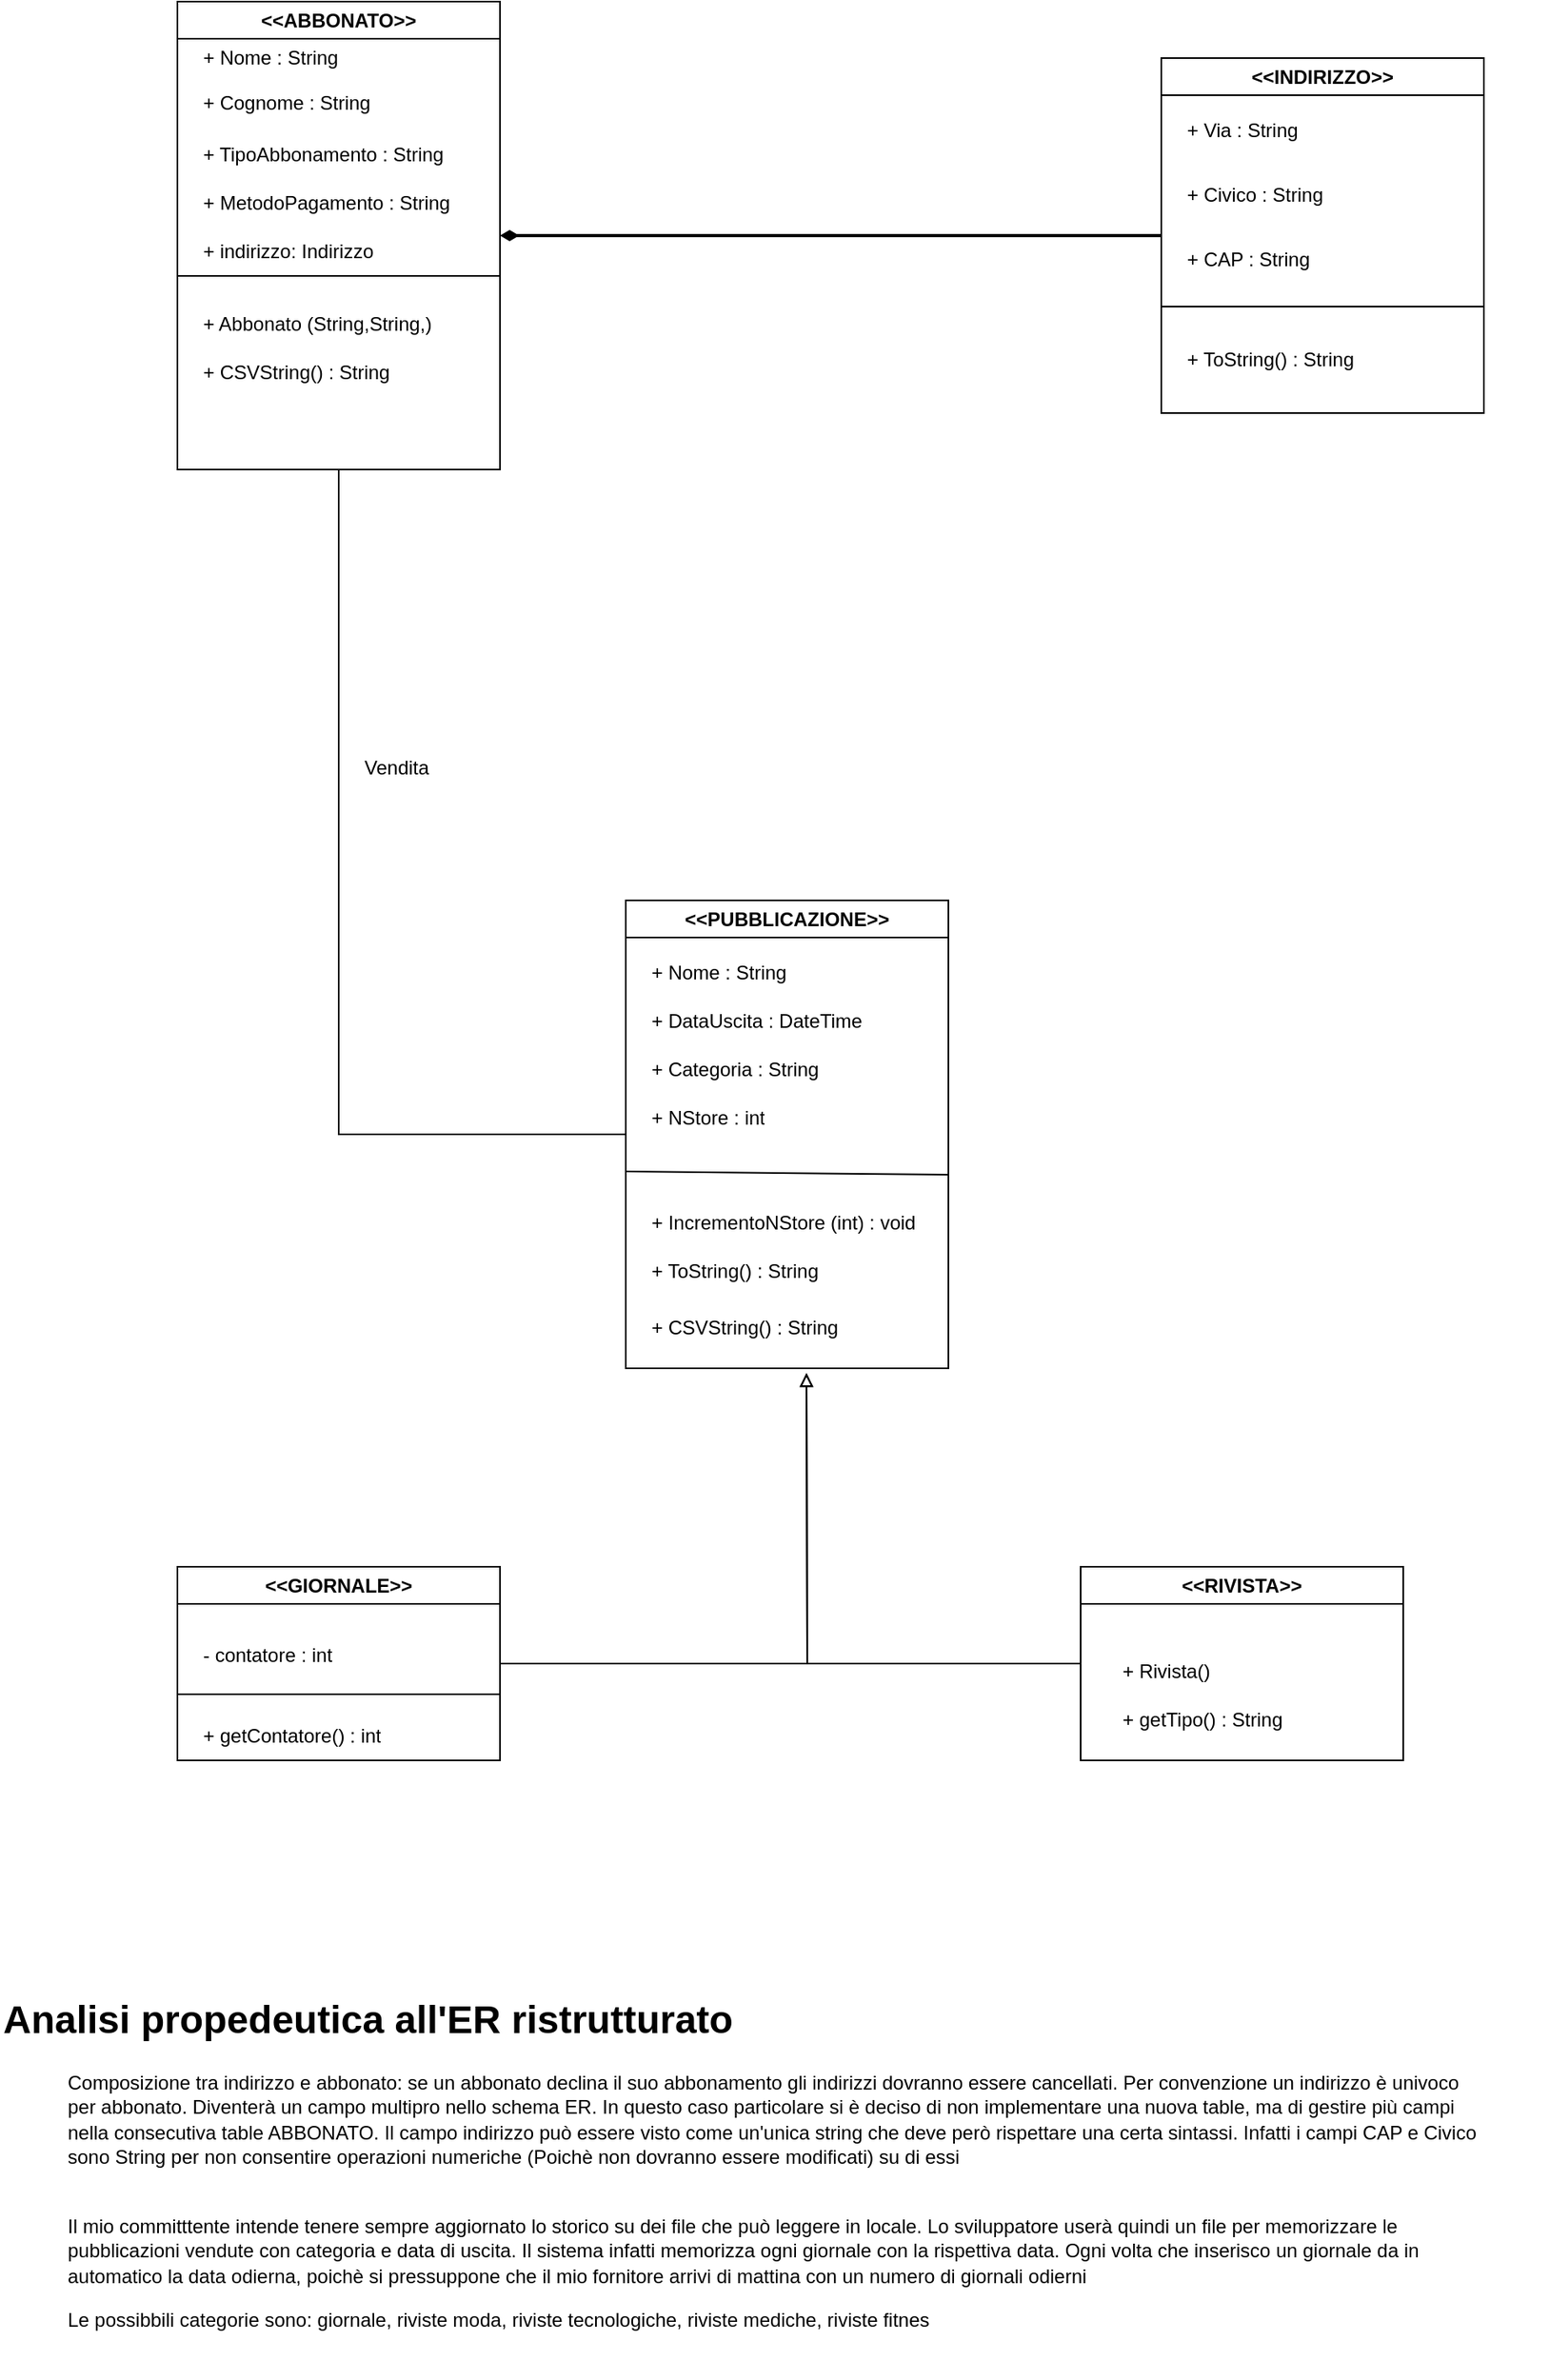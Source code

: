 <mxfile version="24.1.0" type="device">
  <diagram name="Pagina-1" id="cK8NzVJU3EjsYWCqV-qs">
    <mxGraphModel dx="1436" dy="614" grid="1" gridSize="10" guides="1" tooltips="1" connect="1" arrows="1" fold="1" page="0" pageScale="1" pageWidth="827" pageHeight="1169" background="none" math="0" shadow="0">
      <root>
        <mxCell id="0" />
        <mxCell id="1" parent="0" />
        <mxCell id="4XTC3zqPUkD_6Mw2y0kQ-6" value="+ MetodoPagamento : String" style="text;strokeColor=none;fillColor=none;align=left;verticalAlign=middle;spacingLeft=4;spacingRight=4;overflow=hidden;points=[[0,0.5],[1,0.5]];portConstraint=eastwest;rotatable=0;whiteSpace=wrap;html=1;" parent="1" vertex="1">
          <mxGeometry x="50" y="140" width="170" height="30" as="geometry" />
        </mxCell>
        <mxCell id="4XTC3zqPUkD_6Mw2y0kQ-7" value="+ Cognome : String" style="text;strokeColor=none;fillColor=none;align=left;verticalAlign=middle;spacingLeft=4;spacingRight=4;overflow=hidden;points=[[0,0.5],[1,0.5]];portConstraint=eastwest;rotatable=0;whiteSpace=wrap;html=1;" parent="1" vertex="1">
          <mxGeometry x="50" y="78" width="140" height="30" as="geometry" />
        </mxCell>
        <mxCell id="4XTC3zqPUkD_6Mw2y0kQ-10" value="+ TipoAbbonamento : String" style="text;strokeColor=none;fillColor=none;align=left;verticalAlign=middle;spacingLeft=4;spacingRight=4;overflow=hidden;points=[[0,0.5],[1,0.5]];portConstraint=eastwest;rotatable=0;whiteSpace=wrap;html=1;" parent="1" vertex="1">
          <mxGeometry x="50" y="110" width="190" height="30" as="geometry" />
        </mxCell>
        <mxCell id="4XTC3zqPUkD_6Mw2y0kQ-25" value="&amp;lt;&amp;lt;ABBONATO&amp;gt;&amp;gt;" style="swimlane;whiteSpace=wrap;html=1;" parent="1" vertex="1">
          <mxGeometry x="40" y="30" width="200" height="290" as="geometry">
            <mxRectangle x="40" y="30" width="140" height="30" as="alternateBounds" />
          </mxGeometry>
        </mxCell>
        <mxCell id="4XTC3zqPUkD_6Mw2y0kQ-23" value="" style="endArrow=none;html=1;rounded=0;" parent="4XTC3zqPUkD_6Mw2y0kQ-25" edge="1">
          <mxGeometry width="50" height="50" relative="1" as="geometry">
            <mxPoint y="170" as="sourcePoint" />
            <mxPoint x="200" y="170" as="targetPoint" />
          </mxGeometry>
        </mxCell>
        <mxCell id="4XTC3zqPUkD_6Mw2y0kQ-9" value="+ Abbonato (String,String,)" style="text;strokeColor=none;fillColor=none;align=left;verticalAlign=middle;spacingLeft=4;spacingRight=4;overflow=hidden;points=[[0,0.5],[1,0.5]];portConstraint=eastwest;rotatable=0;whiteSpace=wrap;html=1;" parent="4XTC3zqPUkD_6Mw2y0kQ-25" vertex="1">
          <mxGeometry x="10" y="185" width="180" height="30" as="geometry" />
        </mxCell>
        <mxCell id="4XTC3zqPUkD_6Mw2y0kQ-27" value="+ CSVString() : String" style="text;strokeColor=none;fillColor=none;align=left;verticalAlign=middle;spacingLeft=4;spacingRight=4;overflow=hidden;points=[[0,0.5],[1,0.5]];portConstraint=eastwest;rotatable=0;whiteSpace=wrap;html=1;" parent="4XTC3zqPUkD_6Mw2y0kQ-25" vertex="1">
          <mxGeometry x="10" y="215" width="140" height="30" as="geometry" />
        </mxCell>
        <mxCell id="4XTC3zqPUkD_6Mw2y0kQ-29" value="+ indirizzo: Indirizzo" style="text;strokeColor=none;fillColor=none;align=left;verticalAlign=middle;spacingLeft=4;spacingRight=4;overflow=hidden;points=[[0,0.5],[1,0.5]];portConstraint=eastwest;rotatable=0;whiteSpace=wrap;html=1;" parent="4XTC3zqPUkD_6Mw2y0kQ-25" vertex="1">
          <mxGeometry x="10" y="140" width="140" height="30" as="geometry" />
        </mxCell>
        <mxCell id="4XTC3zqPUkD_6Mw2y0kQ-5" value="+ Nome : String" style="text;strokeColor=none;fillColor=none;align=left;verticalAlign=middle;spacingLeft=4;spacingRight=4;overflow=hidden;points=[[0,0.5],[1,0.5]];portConstraint=eastwest;rotatable=0;whiteSpace=wrap;html=1;" parent="1" vertex="1">
          <mxGeometry x="50" y="50" width="140" height="30" as="geometry" />
        </mxCell>
        <mxCell id="4XTC3zqPUkD_6Mw2y0kQ-59" style="edgeStyle=orthogonalEdgeStyle;rounded=0;hachureGap=4;orthogonalLoop=1;jettySize=auto;html=1;fontFamily=Architects Daughter;fontSource=https%3A%2F%2Ffonts.googleapis.com%2Fcss%3Ffamily%3DArchitects%2BDaughter;endArrow=block;endFill=0;" parent="1" source="4XTC3zqPUkD_6Mw2y0kQ-31" edge="1">
          <mxGeometry relative="1" as="geometry">
            <mxPoint x="430" y="880" as="targetPoint" />
          </mxGeometry>
        </mxCell>
        <mxCell id="4XTC3zqPUkD_6Mw2y0kQ-31" value="&amp;lt;&amp;lt;GIORNALE&amp;gt;&amp;gt;" style="swimlane;whiteSpace=wrap;html=1;" parent="1" vertex="1">
          <mxGeometry x="40" y="1000" width="200" height="120" as="geometry">
            <mxRectangle x="40" y="30" width="140" height="30" as="alternateBounds" />
          </mxGeometry>
        </mxCell>
        <mxCell id="4XTC3zqPUkD_6Mw2y0kQ-32" value="" style="endArrow=none;html=1;rounded=0;" parent="4XTC3zqPUkD_6Mw2y0kQ-31" edge="1">
          <mxGeometry width="50" height="50" relative="1" as="geometry">
            <mxPoint y="79" as="sourcePoint" />
            <mxPoint x="200" y="79" as="targetPoint" />
            <Array as="points">
              <mxPoint x="95" y="79" />
            </Array>
          </mxGeometry>
        </mxCell>
        <mxCell id="4XTC3zqPUkD_6Mw2y0kQ-33" value="+ getContatore() : int" style="text;strokeColor=none;fillColor=none;align=left;verticalAlign=middle;spacingLeft=4;spacingRight=4;overflow=hidden;points=[[0,0.5],[1,0.5]];portConstraint=eastwest;rotatable=0;whiteSpace=wrap;html=1;" parent="4XTC3zqPUkD_6Mw2y0kQ-31" vertex="1">
          <mxGeometry x="10" y="90" width="180" height="30" as="geometry" />
        </mxCell>
        <mxCell id="4XTC3zqPUkD_6Mw2y0kQ-35" value="- contatore : int&amp;nbsp;" style="text;strokeColor=none;fillColor=none;align=left;verticalAlign=middle;spacingLeft=4;spacingRight=4;overflow=hidden;points=[[0,0.5],[1,0.5]];portConstraint=eastwest;rotatable=0;whiteSpace=wrap;html=1;" parent="4XTC3zqPUkD_6Mw2y0kQ-31" vertex="1">
          <mxGeometry x="10" y="40" width="140" height="30" as="geometry" />
        </mxCell>
        <mxCell id="4XTC3zqPUkD_6Mw2y0kQ-36" value="&amp;lt;&amp;lt;PUBBLICAZIONE&amp;gt;&amp;gt;" style="swimlane;whiteSpace=wrap;html=1;" parent="1" vertex="1">
          <mxGeometry x="318" y="587" width="200" height="290" as="geometry">
            <mxRectangle x="580" y="30" width="140" height="30" as="alternateBounds" />
          </mxGeometry>
        </mxCell>
        <mxCell id="4XTC3zqPUkD_6Mw2y0kQ-37" value="" style="endArrow=none;html=1;rounded=0;" parent="4XTC3zqPUkD_6Mw2y0kQ-36" edge="1">
          <mxGeometry width="50" height="50" relative="1" as="geometry">
            <mxPoint y="168" as="sourcePoint" />
            <mxPoint x="200" y="170" as="targetPoint" />
          </mxGeometry>
        </mxCell>
        <mxCell id="4XTC3zqPUkD_6Mw2y0kQ-38" value="+ IncrementoNStore (int) : void" style="text;strokeColor=none;fillColor=none;align=left;verticalAlign=middle;spacingLeft=4;spacingRight=4;overflow=hidden;points=[[0,0.5],[1,0.5]];portConstraint=eastwest;rotatable=0;whiteSpace=wrap;html=1;" parent="4XTC3zqPUkD_6Mw2y0kQ-36" vertex="1">
          <mxGeometry x="10" y="185" width="180" height="30" as="geometry" />
        </mxCell>
        <mxCell id="4XTC3zqPUkD_6Mw2y0kQ-39" value="+ ToString() : String&lt;span style=&quot;color: rgba(0, 0, 0, 0); font-family: monospace; font-size: 0px; text-wrap: nowrap;&quot;&gt;%3CmxGraphModel%3E%3Croot%3E%3CmxCell%20id%3D%220%22%2F%3E%3CmxCell%20id%3D%221%22%20parent%3D%220%22%2F%3E%3CmxCell%20id%3D%222%22%20value%3D%22%2B%20Categoria%20%3A%20String%26lt%3Bspan%20style%3D%26quot%3Bcolor%3A%20rgba(0%2C%200%2C%200%2C%200)%3B%20font-family%3A%20monospace%3B%20font-size%3A%200px%3B%20text-wrap%3A%20nowrap%3B%26quot%3B%26gt%3B%253CmxGraphModel%253E%253Croot%253E%253CmxCell%2520id%253D%25220%2522%252F%253E%253CmxCell%2520id%253D%25221%2522%2520parent%253D%25220%2522%252F%253E%253CmxCell%2520id%253D%25222%2522%2520value%253D%2522%252B%2520indirizzo%253A%2520Indirizzo%2522%2520style%253D%2522text%253BstrokeColor%253Dnone%253BfillColor%253Dnone%253Balign%253Dleft%253BverticalAlign%253Dmiddle%253BspacingLeft%253D4%253BspacingRight%253D4%253Boverflow%253Dhidden%253Bpoints%253D%255B%255B0%252C0.5%255D%252C%255B1%252C0.5%255D%255D%253BportConstraint%253Deastwest%253Brotatable%253D0%253BwhiteSpace%253Dwrap%253Bhtml%253D1%253B%2522%2520vertex%253D%25221%2522%2520parent%253D%25221%2522%253E%253CmxGeometry%2520x%253D%2522590%2522%2520y%253D%2522170%2522%2520width%253D%2522140%2522%2520height%253D%252230%2522%2520as%253D%2522geometry%2522%252F%253E%253C%252FmxCell%253E%253C%252Froot%253E%253C%252FmxGraphModel%253E%26lt%3B%2Fspan%26gt%3B%22%20style%3D%22text%3BstrokeColor%3Dnone%3BfillColor%3Dnone%3Balign%3Dleft%3BverticalAlign%3Dmiddle%3BspacingLeft%3D4%3BspacingRight%3D4%3Boverflow%3Dhidden%3Bpoints%3D%5B%5B0%2C0.5%5D%2C%5B1%2C0.5%5D%5D%3BportConstraint%3Deastwest%3Brotatable%3D0%3BwhiteSpace%3Dwrap%3Bhtml%3D1%3B%22%20vertex%3D%221%22%20parent%3D%221%22%3E%3CmxGeometry%20x%3D%22590%22%20y%3D%22150%22%20width%3D%22140%22%20height%3D%2230%22%20as%3D%22geometry%22%2F%3E%3C%2FmxCell%3E%3C%2Froot%3E%3C%2FmxGraphModel%3E&lt;/span&gt;&lt;span style=&quot;color: rgba(0, 0, 0, 0); font-family: monospace; font-size: 0px; text-wrap: nowrap;&quot;&gt;%3CmxGraphModel%3E%3Croot%3E%3CmxCell%20id%3D%220%22%2F%3E%3CmxCell%20id%3D%221%22%20parent%3D%220%22%2F%3E%3CmxCell%20id%3D%222%22%20value%3D%22%2B%20Categoria%20%3A%20String%26lt%3Bspan%20style%3D%26quot%3Bcolor%3A%20rgba(0%2C%200%2C%200%2C%200)%3B%20font-family%3A%20monospace%3B%20font-size%3A%200px%3B%20text-wrap%3A%20nowrap%3B%26quot%3B%26gt%3B%253CmxGraphModel%253E%253Croot%253E%253CmxCell%2520id%253D%25220%2522%252F%253E%253CmxCell%2520id%253D%25221%2522%2520parent%253D%25220%2522%252F%253E%253CmxCell%2520id%253D%25222%2522%2520value%253D%2522%252B%2520indirizzo%253A%2520Indirizzo%2522%2520style%253D%2522text%253BstrokeColor%253Dnone%253BfillColor%253Dnone%253Balign%253Dleft%253BverticalAlign%253Dmiddle%253BspacingLeft%253D4%253BspacingRight%253D4%253Boverflow%253Dhidden%253Bpoints%253D%255B%255B0%252C0.5%255D%252C%255B1%252C0.5%255D%255D%253BportConstraint%253Deastwest%253Brotatable%253D0%253BwhiteSpace%253Dwrap%253Bhtml%253D1%253B%2522%2520vertex%253D%25221%2522%2520parent%253D%25221%2522%253E%253CmxGeometry%2520x%253D%2522590%2522%2520y%253D%2522170%2522%2520width%253D%2522140%2522%2520height%253D%252230%2522%2520as%253D%2522geometry%2522%252F%253E%253C%252FmxCell%253E%253C%252Froot%253E%253C%252FmxGraphModel%253E%26lt%3B%2Fspan%26gt%3B%22%20style%3D%22text%3BstrokeColor%3Dnone%3BfillColor%3Dnone%3Balign%3Dleft%3BverticalAlign%3Dmiddle%3BspacingLeft%3D4%3BspacingRight%3D4%3Boverflow%3Dhidden%3Bpoints%3D%5B%5B0%2C0.5%5D%2C%5B1%2C0.5%5D%5D%3BportConstraint%3Deastwest%3Brotatable%3D0%3BwhiteSpace%3Dwrap%3Bhtml%3D1%3B%22%20vertex%3D%221%22%20parent%3D%221%22%3E%3CmxGeometry%20x%3D%22590%22%20y%3D%22150%22%20width%3D%22140%22%20height%3D%2230%22%20as%3D%22geometry%22%2F%3E%3C%2FmxCell%3E%3C%2Froot%3E%3C%2FmxGraphModel%3E&lt;/span&gt;" style="text;strokeColor=none;fillColor=none;align=left;verticalAlign=middle;spacingLeft=4;spacingRight=4;overflow=hidden;points=[[0,0.5],[1,0.5]];portConstraint=eastwest;rotatable=0;whiteSpace=wrap;html=1;" parent="4XTC3zqPUkD_6Mw2y0kQ-36" vertex="1">
          <mxGeometry x="10" y="215" width="140" height="30" as="geometry" />
        </mxCell>
        <mxCell id="4XTC3zqPUkD_6Mw2y0kQ-40" value="+ NStore : int" style="text;strokeColor=none;fillColor=none;align=left;verticalAlign=middle;spacingLeft=4;spacingRight=4;overflow=hidden;points=[[0,0.5],[1,0.5]];portConstraint=eastwest;rotatable=0;whiteSpace=wrap;html=1;" parent="4XTC3zqPUkD_6Mw2y0kQ-36" vertex="1">
          <mxGeometry x="10" y="120" width="140" height="30" as="geometry" />
        </mxCell>
        <mxCell id="4XTC3zqPUkD_6Mw2y0kQ-41" value="+ Nome : String" style="text;strokeColor=none;fillColor=none;align=left;verticalAlign=middle;spacingLeft=4;spacingRight=4;overflow=hidden;points=[[0,0.5],[1,0.5]];portConstraint=eastwest;rotatable=0;whiteSpace=wrap;html=1;" parent="4XTC3zqPUkD_6Mw2y0kQ-36" vertex="1">
          <mxGeometry x="10" y="30" width="140" height="30" as="geometry" />
        </mxCell>
        <mxCell id="4XTC3zqPUkD_6Mw2y0kQ-42" value="+ DataUscita : DateTime" style="text;strokeColor=none;fillColor=none;align=left;verticalAlign=middle;spacingLeft=4;spacingRight=4;overflow=hidden;points=[[0,0.5],[1,0.5]];portConstraint=eastwest;rotatable=0;whiteSpace=wrap;html=1;" parent="4XTC3zqPUkD_6Mw2y0kQ-36" vertex="1">
          <mxGeometry x="10" y="60" width="160" height="30" as="geometry" />
        </mxCell>
        <mxCell id="4XTC3zqPUkD_6Mw2y0kQ-43" value="+ Categoria : String&lt;span style=&quot;color: rgba(0, 0, 0, 0); font-family: monospace; font-size: 0px; text-wrap: nowrap;&quot;&gt;%3CmxGraphModel%3E%3Croot%3E%3CmxCell%20id%3D%220%22%2F%3E%3CmxCell%20id%3D%221%22%20parent%3D%220%22%2F%3E%3CmxCell%20id%3D%222%22%20value%3D%22%2B%20indirizzo%3A%20Indirizzo%22%20style%3D%22text%3BstrokeColor%3Dnone%3BfillColor%3Dnone%3Balign%3Dleft%3BverticalAlign%3Dmiddle%3BspacingLeft%3D4%3BspacingRight%3D4%3Boverflow%3Dhidden%3Bpoints%3D%5B%5B0%2C0.5%5D%2C%5B1%2C0.5%5D%5D%3BportConstraint%3Deastwest%3Brotatable%3D0%3BwhiteSpace%3Dwrap%3Bhtml%3D1%3B%22%20vertex%3D%221%22%20parent%3D%221%22%3E%3CmxGeometry%20x%3D%22590%22%20y%3D%22170%22%20width%3D%22140%22%20height%3D%2230%22%20as%3D%22geometry%22%2F%3E%3C%2FmxCell%3E%3C%2Froot%3E%3C%2FmxGraphModel%3E&lt;/span&gt;" style="text;strokeColor=none;fillColor=none;align=left;verticalAlign=middle;spacingLeft=4;spacingRight=4;overflow=hidden;points=[[0,0.5],[1,0.5]];portConstraint=eastwest;rotatable=0;whiteSpace=wrap;html=1;" parent="4XTC3zqPUkD_6Mw2y0kQ-36" vertex="1">
          <mxGeometry x="10" y="90" width="140" height="30" as="geometry" />
        </mxCell>
        <mxCell id="4XTC3zqPUkD_6Mw2y0kQ-44" value="+ CSVString() : String&amp;nbsp;" style="text;strokeColor=none;fillColor=none;align=left;verticalAlign=middle;spacingLeft=4;spacingRight=4;overflow=hidden;points=[[0,0.5],[1,0.5]];portConstraint=eastwest;rotatable=0;whiteSpace=wrap;html=1;" parent="4XTC3zqPUkD_6Mw2y0kQ-36" vertex="1">
          <mxGeometry x="10" y="250" width="140" height="30" as="geometry" />
        </mxCell>
        <mxCell id="4XTC3zqPUkD_6Mw2y0kQ-60" style="edgeStyle=orthogonalEdgeStyle;rounded=0;hachureGap=4;orthogonalLoop=1;jettySize=auto;html=1;fontFamily=Architects Daughter;fontSource=https%3A%2F%2Ffonts.googleapis.com%2Fcss%3Ffamily%3DArchitects%2BDaughter;endArrow=block;endFill=0;" parent="1" source="4XTC3zqPUkD_6Mw2y0kQ-45" edge="1">
          <mxGeometry relative="1" as="geometry">
            <mxPoint x="430" y="880" as="targetPoint" />
          </mxGeometry>
        </mxCell>
        <mxCell id="4XTC3zqPUkD_6Mw2y0kQ-45" value="&amp;lt;&amp;lt;RIVISTA&amp;gt;&amp;gt;" style="swimlane;whiteSpace=wrap;html=1;" parent="1" vertex="1">
          <mxGeometry x="600" y="1000" width="200" height="120" as="geometry">
            <mxRectangle x="40" y="30" width="140" height="30" as="alternateBounds" />
          </mxGeometry>
        </mxCell>
        <mxCell id="dNoaLZqlvu28VjAThkPU-1" value="+ getTipo() : String&lt;span style=&quot;color: rgba(0, 0, 0, 0); font-family: monospace; font-size: 0px; text-wrap: nowrap;&quot;&gt;%3CmxGraphModel%3E%3Croot%3E%3CmxCell%20id%3D%220%22%2F%3E%3CmxCell%20id%3D%221%22%20parent%3D%220%22%2F%3E%3CmxCell%20id%3D%222%22%20value%3D%22%2B%20getContatore()%20%3A%20int%22%20style%3D%22text%3BstrokeColor%3Dnone%3BfillColor%3Dnone%3Balign%3Dleft%3BverticalAlign%3Dmiddle%3BspacingLeft%3D4%3BspacingRight%3D4%3Boverflow%3Dhidden%3Bpoints%3D%5B%5B0%2C0.5%5D%2C%5B1%2C0.5%5D%5D%3BportConstraint%3Deastwest%3Brotatable%3D0%3BwhiteSpace%3Dwrap%3Bhtml%3D1%3B%22%20vertex%3D%221%22%20parent%3D%221%22%3E%3CmxGeometry%20x%3D%2250%22%20y%3D%221090%22%20width%3D%22180%22%20height%3D%2230%22%20as%3D%22geometry%22%2F%3E%3C%2FmxCell%3E%3C%2Froot%3E%3C%2FmxGraphModel%3E&lt;/span&gt;&lt;span style=&quot;color: rgba(0, 0, 0, 0); font-family: monospace; font-size: 0px; text-wrap: nowrap;&quot;&gt;%3CmxGraphModel%3E%3Croot%3E%3CmxCell%20id%3D%220%22%2F%3E%3CmxCell%20id%3D%221%22%20parent%3D%220%22%2F%3E%3CmxCell%20id%3D%222%22%20value%3D%22%2B%20getContatore()%20%3A%20int%22%20style%3D%22text%3BstrokeColor%3Dnone%3BfillColor%3Dnone%3Balign%3Dleft%3BverticalAlign%3Dmiddle%3BspacingLeft%3D4%3BspacingRight%3D4%3Boverflow%3Dhidden%3Bpoints%3D%5B%5B0%2C0.5%5D%2C%5B1%2C0.5%5D%5D%3BportConstraint%3Deastwest%3Brotatable%3D0%3BwhiteSpace%3Dwrap%3Bhtml%3D1%3B%22%20vertex%3D%221%22%20parent%3D%221%22%3E%3CmxGeometry%20x%3D%2250%22%20y%3D%221090%22%20width%3D%22180%22%20height%3D%2230%22%20as%3D%22geometry%22%2F%3E%3C%2FmxCell%3E%3C%2Froot%3E%3C%2FmxGraphModel%3E&lt;/span&gt;" style="text;strokeColor=none;fillColor=none;align=left;verticalAlign=middle;spacingLeft=4;spacingRight=4;overflow=hidden;points=[[0,0.5],[1,0.5]];portConstraint=eastwest;rotatable=0;whiteSpace=wrap;html=1;" vertex="1" parent="4XTC3zqPUkD_6Mw2y0kQ-45">
          <mxGeometry x="20" y="80" width="180" height="30" as="geometry" />
        </mxCell>
        <mxCell id="dNoaLZqlvu28VjAThkPU-2" value="+ Rivista() &lt;span style=&quot;color: rgba(0, 0, 0, 0); font-family: monospace; font-size: 0px; text-wrap: nowrap;&quot;&gt;%3CmxGraphModel%3E%3Croot%3E%3CmxCell%20id%3D%220%22%2F%3E%3CmxCell%20id%3D%221%22%20parent%3D%220%22%2F%3E%3CmxCell%20id%3D%222%22%20value%3D%22%2B%20getContatore()%20%3A%20int%22%20style%3D%22text%3BstrokeColor%3Dnone%3BfillColor%3Dnone%3Balign%3Dleft%3BverticalAlign%3Dmiddle%3BspacingLeft%3D4%3BspacingRight%3D4%3Boverflow%3Dhidden%3Bpoints%3D%5B%5B0%2C0.5%5D%2C%5B1%2C0.5%5D%5D%3BportConstraint%3Deastwest%3Brotatable%3D0%3BwhiteSpace%3Dwrap%3Bhtml%3D1%3B%22%20vertex%3D%221%22%20parent%3D%221%22%3E%3CmxGeometry%20x%3D%2250%22%20y%3D%221090%22%20width%3D%22180%22%20height%3D%2230%22%20as%3D%22geometry%22%2F%3E%3C%2FmxCell%3E%3C%2Froot%3E%3C%2FmxGraphModel%3E&lt;/span&gt;&lt;span style=&quot;color: rgba(0, 0, 0, 0); font-family: monospace; font-size: 0px; text-wrap: nowrap;&quot;&gt;%3CmxGraphModel%3E%3Croot%3E%3CmxCell%20id%3D%220%22%2F%3E%3CmxCell%20id%3D%221%22%20parent%3D%220%22%2F%3E%3CmxCell%20id%3D%222%22%20value%3D%22%2B%20getContatore()%20%3A%20int%22%20style%3D%22text%3BstrokeColor%3Dnone%3BfillColor%3Dnone%3Balign%3Dleft%3BverticalAlign%3Dmiddle%3BspacingLeft%3D4%3BspacingRight%3D4%3Boverflow%3Dhidden%3Bpoints%3D%5B%5B0%2C0.5%5D%2C%5B1%2C0.5%5D%5D%3BportConstraint%3Deastwest%3Brotatable%3D0%3BwhiteSpace%3Dwrap%3Bhtml%3D1%3B%22%20vertex%3D%221%22%20parent%3D%221%22%3E%3CmxGeometry%20x%3D%2250%22%20y%3D%221090%22%20width%3D%22180%22%20height%3D%2230%22%20as%3D%22geometry%22%2F%3E%3C%2FmxCell%3E%3C%2Froot%3E%3C%2FmxGraphModel%3E&lt;/span&gt;" style="text;strokeColor=none;fillColor=none;align=left;verticalAlign=middle;spacingLeft=4;spacingRight=4;overflow=hidden;points=[[0,0.5],[1,0.5]];portConstraint=eastwest;rotatable=0;whiteSpace=wrap;html=1;" vertex="1" parent="4XTC3zqPUkD_6Mw2y0kQ-45">
          <mxGeometry x="20" y="50" width="180" height="30" as="geometry" />
        </mxCell>
        <mxCell id="4XTC3zqPUkD_6Mw2y0kQ-63" value="" style="endArrow=none;html=1;rounded=0;hachureGap=4;fontFamily=Architects Daughter;fontSource=https%3A%2F%2Ffonts.googleapis.com%2Fcss%3Ffamily%3DArchitects%2BDaughter;entryX=0.5;entryY=1;entryDx=0;entryDy=0;exitX=0;exitY=0.5;exitDx=0;exitDy=0;" parent="1" source="4XTC3zqPUkD_6Mw2y0kQ-36" target="4XTC3zqPUkD_6Mw2y0kQ-25" edge="1">
          <mxGeometry width="50" height="50" relative="1" as="geometry">
            <mxPoint x="390" y="460" as="sourcePoint" />
            <mxPoint x="440" y="410" as="targetPoint" />
            <Array as="points">
              <mxPoint x="140" y="732" />
            </Array>
          </mxGeometry>
        </mxCell>
        <mxCell id="4XTC3zqPUkD_6Mw2y0kQ-67" value="Vendita" style="text;strokeColor=none;fillColor=none;align=left;verticalAlign=middle;spacingLeft=4;spacingRight=4;overflow=hidden;points=[[0,0.5],[1,0.5]];portConstraint=eastwest;rotatable=0;whiteSpace=wrap;html=1;" parent="1" vertex="1">
          <mxGeometry x="150" y="490" width="140" height="30" as="geometry" />
        </mxCell>
        <mxCell id="4XTC3zqPUkD_6Mw2y0kQ-76" style="edgeStyle=orthogonalEdgeStyle;rounded=0;hachureGap=4;orthogonalLoop=1;jettySize=auto;html=1;entryX=1;entryY=0.5;entryDx=0;entryDy=0;fontFamily=Architects Daughter;fontSource=https%3A%2F%2Ffonts.googleapis.com%2Fcss%3Ffamily%3DArchitects%2BDaughter;endArrow=diamondThin;endFill=1;strokeWidth=2;" parent="1" source="4XTC3zqPUkD_6Mw2y0kQ-68" target="4XTC3zqPUkD_6Mw2y0kQ-25" edge="1">
          <mxGeometry relative="1" as="geometry" />
        </mxCell>
        <mxCell id="4XTC3zqPUkD_6Mw2y0kQ-68" value="&amp;lt;&amp;lt;INDIRIZZO&amp;gt;&amp;gt;" style="swimlane;whiteSpace=wrap;html=1;" parent="1" vertex="1">
          <mxGeometry x="650" y="65" width="200" height="220" as="geometry">
            <mxRectangle x="40" y="30" width="140" height="30" as="alternateBounds" />
          </mxGeometry>
        </mxCell>
        <mxCell id="4XTC3zqPUkD_6Mw2y0kQ-69" value="" style="endArrow=none;html=1;rounded=0;" parent="4XTC3zqPUkD_6Mw2y0kQ-68" edge="1">
          <mxGeometry width="50" height="50" relative="1" as="geometry">
            <mxPoint y="154" as="sourcePoint" />
            <mxPoint x="200" y="154" as="targetPoint" />
          </mxGeometry>
        </mxCell>
        <mxCell id="4XTC3zqPUkD_6Mw2y0kQ-70" value="+ ToString() : String" style="text;strokeColor=none;fillColor=none;align=left;verticalAlign=middle;spacingLeft=4;spacingRight=4;overflow=hidden;points=[[0,0.5],[1,0.5]];portConstraint=eastwest;rotatable=0;whiteSpace=wrap;html=1;" parent="4XTC3zqPUkD_6Mw2y0kQ-68" vertex="1">
          <mxGeometry x="10" y="172" width="180" height="30" as="geometry" />
        </mxCell>
        <mxCell id="4XTC3zqPUkD_6Mw2y0kQ-72" value="+ CAP : String" style="text;strokeColor=none;fillColor=none;align=left;verticalAlign=middle;spacingLeft=4;spacingRight=4;overflow=hidden;points=[[0,0.5],[1,0.5]];portConstraint=eastwest;rotatable=0;whiteSpace=wrap;html=1;" parent="4XTC3zqPUkD_6Mw2y0kQ-68" vertex="1">
          <mxGeometry x="10" y="110" width="140" height="30" as="geometry" />
        </mxCell>
        <mxCell id="4XTC3zqPUkD_6Mw2y0kQ-75" value="+ Via : String" style="text;strokeColor=none;fillColor=none;align=left;verticalAlign=middle;spacingLeft=4;spacingRight=4;overflow=hidden;points=[[0,0.5],[1,0.5]];portConstraint=eastwest;rotatable=0;whiteSpace=wrap;html=1;" parent="4XTC3zqPUkD_6Mw2y0kQ-68" vertex="1">
          <mxGeometry x="10" y="30" width="140" height="30" as="geometry" />
        </mxCell>
        <mxCell id="4XTC3zqPUkD_6Mw2y0kQ-74" value="+ Civico : String" style="text;strokeColor=none;fillColor=none;align=left;verticalAlign=middle;spacingLeft=4;spacingRight=4;overflow=hidden;points=[[0,0.5],[1,0.5]];portConstraint=eastwest;rotatable=0;whiteSpace=wrap;html=1;" parent="4XTC3zqPUkD_6Mw2y0kQ-68" vertex="1">
          <mxGeometry x="10" y="70" width="140" height="30" as="geometry" />
        </mxCell>
        <mxCell id="4XTC3zqPUkD_6Mw2y0kQ-78" value="&lt;h1 style=&quot;margin-top: 0px;&quot;&gt;&lt;font face=&quot;Helvetica&quot;&gt;Analisi propedeutica all&#39;ER ristrutturato&lt;/font&gt;&lt;/h1&gt;&lt;blockquote&gt;&lt;span style=&quot;font-family: Helvetica; background-color: initial;&quot;&gt;Composizione tra indirizzo e abbonato: se un abbonato declina il suo abbonamento gli indirizzi dovranno essere cancellati. Per convenzione un indirizzo è univoco per abbonato. Diventerà un campo multipro nello schema ER. In questo caso particolare si è deciso di non implementare una nuova table, ma di gestire più campi nella consecutiva table ABBONATO. Il campo indirizzo può essere visto come un&#39;unica string che deve però rispettare una certa sintassi. Infatti i campi CAP e Civico sono String per non consentire operazioni numeriche (Poichè non dovranno essere modificati) su di essi&lt;/span&gt;&lt;/blockquote&gt;&lt;blockquote&gt;&lt;font face=&quot;Helvetica&quot;&gt;&lt;br&gt;&lt;/font&gt;&lt;span style=&quot;font-family: Helvetica;&quot;&gt;Il mio committtente intende tenere sempre aggiornato lo storico su dei file che può leggere in locale. Lo sviluppatore userà quindi un file per memorizzare le pubblicazioni vendute con categoria e data di uscita. Il sistema infatti memorizza ogni giornale con la rispettiva data. Ogni volta che inserisco un giornale da in automatico la data odierna, poichè si pressuppone che il mio fornitore arrivi di mattina con un numero di giornali odierni&lt;/span&gt;&lt;br&gt;&lt;/blockquote&gt;&lt;blockquote&gt;&lt;span style=&quot;font-family: Helvetica;&quot;&gt;Le possibbili categorie sono: giornale, riviste moda, riviste tecnologiche, riviste mediche, riviste fitnes&lt;/span&gt;&lt;span style=&quot;font-family: Helvetica;&quot;&gt;&lt;br&gt;&lt;/span&gt;&lt;/blockquote&gt;" style="text;html=1;whiteSpace=wrap;overflow=hidden;rounded=0;fontFamily=Architects Daughter;fontSource=https%3A%2F%2Ffonts.googleapis.com%2Fcss%3Ffamily%3DArchitects%2BDaughter;" parent="1" vertex="1">
          <mxGeometry x="-70" y="1260" width="960" height="240" as="geometry" />
        </mxCell>
      </root>
    </mxGraphModel>
  </diagram>
</mxfile>
